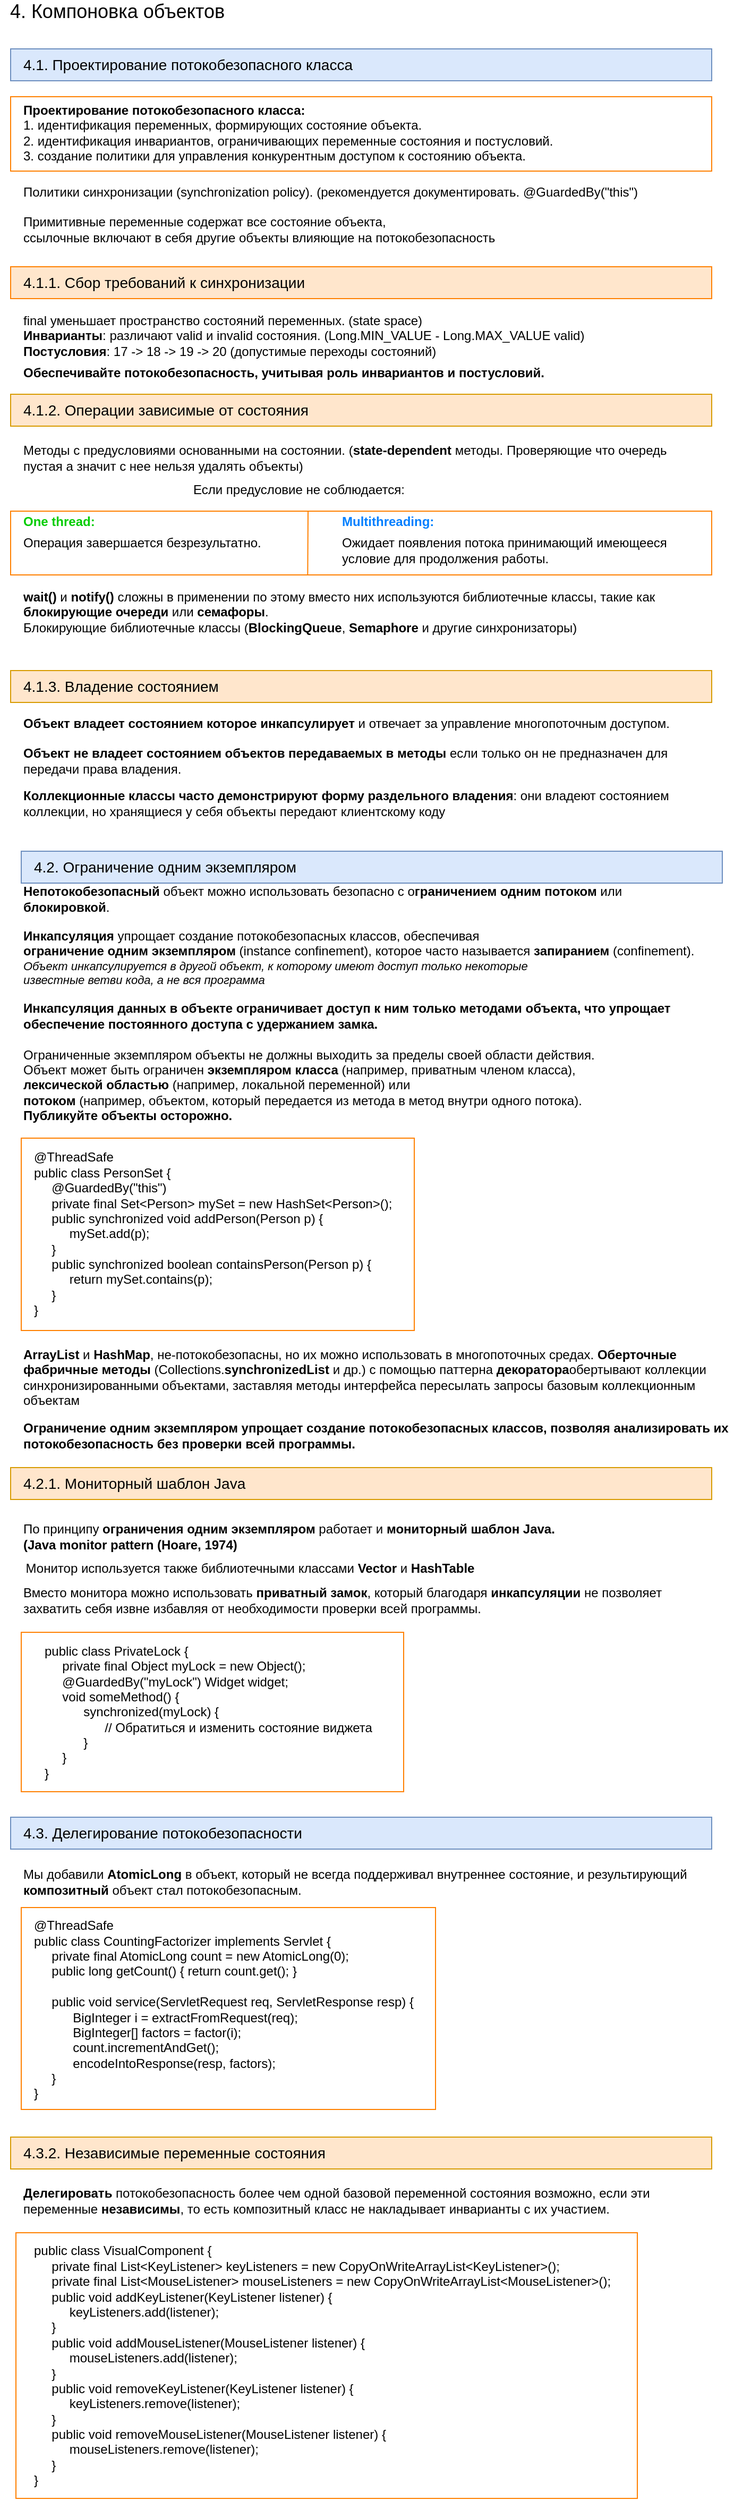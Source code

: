 <mxfile version="14.1.8" type="github">
  <diagram id="dARw1I-tyCDDxnHPdXPz" name="Page-1">
    <mxGraphModel dx="1185" dy="659" grid="1" gridSize="10" guides="1" tooltips="1" connect="1" arrows="1" fold="1" page="1" pageScale="1" pageWidth="827" pageHeight="1169" math="0" shadow="0">
      <root>
        <mxCell id="0" />
        <mxCell id="1" parent="0" />
        <mxCell id="QMmgmNxQZZJa730i63d_-65" value="" style="rounded=0;whiteSpace=wrap;html=1;strokeColor=#FF8000;align=left;" vertex="1" parent="1">
          <mxGeometry x="35" y="2130" width="585" height="250" as="geometry" />
        </mxCell>
        <mxCell id="QMmgmNxQZZJa730i63d_-57" value="" style="rounded=0;whiteSpace=wrap;html=1;strokeColor=#FF8000;align=left;" vertex="1" parent="1">
          <mxGeometry x="40" y="1824" width="390" height="190" as="geometry" />
        </mxCell>
        <mxCell id="QMmgmNxQZZJa730i63d_-49" value="" style="rounded=0;whiteSpace=wrap;html=1;strokeColor=#FF8000;align=left;" vertex="1" parent="1">
          <mxGeometry x="40" y="1565" width="360" height="150" as="geometry" />
        </mxCell>
        <mxCell id="QMmgmNxQZZJa730i63d_-43" value="" style="rounded=0;whiteSpace=wrap;html=1;align=left;fillColor=#ffe6cc;strokeColor=#d79b00;" vertex="1" parent="1">
          <mxGeometry x="30" y="660" width="660" height="30" as="geometry" />
        </mxCell>
        <mxCell id="QMmgmNxQZZJa730i63d_-40" value="" style="rounded=0;whiteSpace=wrap;html=1;strokeColor=#FF8000;align=left;" vertex="1" parent="1">
          <mxGeometry x="40" y="1100" width="370" height="181" as="geometry" />
        </mxCell>
        <mxCell id="QMmgmNxQZZJa730i63d_-33" value="" style="rounded=0;whiteSpace=wrap;html=1;strokeColor=#FF8000;align=left;" vertex="1" parent="1">
          <mxGeometry x="30" y="120" width="660" height="70" as="geometry" />
        </mxCell>
        <mxCell id="QMmgmNxQZZJa730i63d_-26" value="" style="rounded=0;whiteSpace=wrap;html=1;strokeColor=#FF8000;align=left;" vertex="1" parent="1">
          <mxGeometry x="30" y="510" width="660" height="60" as="geometry" />
        </mxCell>
        <mxCell id="QMmgmNxQZZJa730i63d_-16" value="" style="rounded=0;whiteSpace=wrap;html=1;align=left;fillColor=#ffe6cc;strokeColor=#FF8000;" vertex="1" parent="1">
          <mxGeometry x="30" y="280" width="660" height="30" as="geometry" />
        </mxCell>
        <mxCell id="QMmgmNxQZZJa730i63d_-12" value="" style="rounded=0;whiteSpace=wrap;html=1;align=left;fillColor=#ffe6cc;strokeColor=#d79b00;" vertex="1" parent="1">
          <mxGeometry x="30" y="400" width="660" height="30" as="geometry" />
        </mxCell>
        <mxCell id="QMmgmNxQZZJa730i63d_-1" value="&lt;font style=&quot;font-size: 18px&quot;&gt;4. Компоновка объектов&lt;/font&gt;" style="text;html=1;align=center;verticalAlign=middle;resizable=0;points=[];autosize=1;" vertex="1" parent="1">
          <mxGeometry x="20" y="30" width="220" height="20" as="geometry" />
        </mxCell>
        <mxCell id="QMmgmNxQZZJa730i63d_-3" value="&lt;div align=&quot;left&quot;&gt;&lt;b&gt;Проектирование потокобезопасного класса:&lt;/b&gt; &lt;br&gt;&lt;/div&gt;&lt;div align=&quot;left&quot;&gt;1. идентификация переменных, формирующих состояние объекта.&lt;br&gt;&lt;/div&gt;&lt;div align=&quot;left&quot;&gt;&lt;font color=&quot;#FF8000&quot;&gt;&lt;font color=&quot;#000000&quot;&gt;2. идентификация инвариантов, ограничивающих переменные состояния и постусловий.&amp;nbsp;&lt;/font&gt; &lt;/font&gt;&lt;br&gt;&lt;/div&gt;&lt;div align=&quot;left&quot;&gt;3. создание политики для управления конкурентным доступом к состоянию объекта.&lt;br&gt;&lt;/div&gt;" style="text;html=1;align=left;verticalAlign=middle;resizable=0;points=[];autosize=1;" vertex="1" parent="1">
          <mxGeometry x="40" y="124" width="520" height="60" as="geometry" />
        </mxCell>
        <mxCell id="QMmgmNxQZZJa730i63d_-4" value="Политики синхронизации (synchronization policy). (рекомендуется документировать. @GuardedBy(&quot;this&quot;)" style="text;html=1;align=left;verticalAlign=middle;resizable=0;points=[];autosize=1;" vertex="1" parent="1">
          <mxGeometry x="40" y="200" width="600" height="20" as="geometry" />
        </mxCell>
        <mxCell id="QMmgmNxQZZJa730i63d_-5" value="&lt;div&gt;Примитивные переменные содержат все состояние объекта, &lt;br&gt;&lt;/div&gt;&lt;div&gt;ссылочные включают в себя другие объекты влияющие на потокобезопасность&lt;/div&gt;" style="text;html=1;align=left;verticalAlign=middle;resizable=0;points=[];autosize=1;" vertex="1" parent="1">
          <mxGeometry x="40" y="230" width="470" height="30" as="geometry" />
        </mxCell>
        <mxCell id="QMmgmNxQZZJa730i63d_-6" value="&lt;div&gt;final уменьшает пространство состояний переменных. (state space) &lt;br&gt;&lt;/div&gt;&lt;div&gt;&lt;b&gt;Инварианты&lt;/b&gt;: различают valid и invalid состояния. (Long.MIN_VALUE - Long.MAX_VALUE valid)&lt;/div&gt;&lt;div&gt;&lt;b&gt;Постусловия&lt;/b&gt;: 17 -&amp;gt; 18 -&amp;gt; 19 -&amp;gt; 20 (допустимые переходы состояний)&lt;/div&gt;" style="text;html=1;align=left;verticalAlign=middle;resizable=0;points=[];autosize=1;" vertex="1" parent="1">
          <mxGeometry x="40" y="320" width="540" height="50" as="geometry" />
        </mxCell>
        <mxCell id="QMmgmNxQZZJa730i63d_-7" value="&lt;div align=&quot;left&quot;&gt;&lt;b&gt;Обеспечивайте потокобезопасность, учитывая роль инвариантов и постусловий.&lt;/b&gt;&lt;/div&gt;" style="text;html=1;align=left;verticalAlign=middle;resizable=0;points=[];autosize=1;" vertex="1" parent="1">
          <mxGeometry x="40" y="370" width="490" height="20" as="geometry" />
        </mxCell>
        <mxCell id="QMmgmNxQZZJa730i63d_-8" value="" style="rounded=0;whiteSpace=wrap;html=1;align=left;fillColor=#dae8fc;strokeColor=#6c8ebf;" vertex="1" parent="1">
          <mxGeometry x="30" y="75" width="660" height="30" as="geometry" />
        </mxCell>
        <mxCell id="QMmgmNxQZZJa730i63d_-10" value="&lt;font style=&quot;font-size: 14px&quot;&gt;4.1. Проектирование потокобезопасного класса&lt;br&gt;&lt;/font&gt;" style="text;html=1;align=left;verticalAlign=middle;resizable=0;points=[];autosize=1;" vertex="1" parent="1">
          <mxGeometry x="40" y="80" width="330" height="20" as="geometry" />
        </mxCell>
        <mxCell id="QMmgmNxQZZJa730i63d_-11" value="&lt;font style=&quot;font-size: 14px&quot;&gt;4.1.1. Сбор требований к синхронизации&lt;br&gt;&lt;/font&gt;" style="text;html=1;align=left;verticalAlign=middle;resizable=0;points=[];autosize=1;" vertex="1" parent="1">
          <mxGeometry x="40" y="285" width="290" height="20" as="geometry" />
        </mxCell>
        <mxCell id="QMmgmNxQZZJa730i63d_-15" value="&lt;font style=&quot;font-size: 14px&quot;&gt;4.1.2. Операции зависимые от состояния&lt;br&gt;&lt;/font&gt;" style="text;html=1;align=left;verticalAlign=middle;resizable=0;points=[];autosize=1;" vertex="1" parent="1">
          <mxGeometry x="40" y="405" width="290" height="20" as="geometry" />
        </mxCell>
        <mxCell id="QMmgmNxQZZJa730i63d_-17" value="&lt;div align=&quot;left&quot;&gt;Методы с предусловиями основанными на состоянии. (&lt;b&gt;state-dependent&lt;/b&gt; методы. Проверяющие что очередь &lt;br&gt;&lt;/div&gt;&lt;div align=&quot;left&quot;&gt;пустая а значит с нее нельзя удалять объекты) &lt;br&gt;&lt;/div&gt;" style="text;html=1;align=left;verticalAlign=middle;resizable=0;points=[];autosize=1;" vertex="1" parent="1">
          <mxGeometry x="40" y="445" width="630" height="30" as="geometry" />
        </mxCell>
        <mxCell id="QMmgmNxQZZJa730i63d_-18" value="Если предусловие не соблюдается: " style="text;html=1;align=left;verticalAlign=middle;resizable=0;points=[];autosize=1;" vertex="1" parent="1">
          <mxGeometry x="200" y="480" width="220" height="20" as="geometry" />
        </mxCell>
        <mxCell id="QMmgmNxQZZJa730i63d_-19" value="&lt;b&gt;&lt;font color=&quot;#00CC00&quot;&gt;One thread: &lt;/font&gt;&lt;/b&gt;" style="text;html=1;align=left;verticalAlign=middle;resizable=0;points=[];autosize=1;" vertex="1" parent="1">
          <mxGeometry x="40" y="510" width="80" height="20" as="geometry" />
        </mxCell>
        <mxCell id="QMmgmNxQZZJa730i63d_-20" value="&lt;b&gt;&lt;font color=&quot;#007FFF&quot;&gt;Multithreading: &lt;/font&gt;&lt;/b&gt;" style="text;html=1;align=left;verticalAlign=middle;resizable=0;points=[];autosize=1;" vertex="1" parent="1">
          <mxGeometry x="340" y="510" width="100" height="20" as="geometry" />
        </mxCell>
        <mxCell id="QMmgmNxQZZJa730i63d_-21" value="Операция завершается безрезультатно." style="text;html=1;align=left;verticalAlign=middle;resizable=0;points=[];autosize=1;" vertex="1" parent="1">
          <mxGeometry x="40" y="530" width="250" height="20" as="geometry" />
        </mxCell>
        <mxCell id="QMmgmNxQZZJa730i63d_-22" value="&lt;div&gt;Ожидает появления потока принимающий имеющееся &lt;br&gt;&lt;/div&gt;&lt;div&gt;условие для продолжения работы.&lt;br&gt;&lt;/div&gt;" style="text;html=1;align=left;verticalAlign=middle;resizable=0;points=[];autosize=1;" vertex="1" parent="1">
          <mxGeometry x="340" y="532" width="330" height="30" as="geometry" />
        </mxCell>
        <mxCell id="QMmgmNxQZZJa730i63d_-23" value="&lt;div align=&quot;left&quot;&gt;&lt;b&gt;wait()&lt;/b&gt; и &lt;b&gt;notify()&lt;/b&gt; сложны в применении по этому вместо них используются библиотечные классы, такие как &lt;br&gt;&lt;/div&gt;&lt;div align=&quot;left&quot;&gt;&lt;b&gt;блокирующие очереди&lt;/b&gt; или &lt;b&gt;семафоры&lt;/b&gt;. &lt;br&gt;&lt;/div&gt;&lt;div align=&quot;left&quot;&gt;Блокирующие библиотечные классы (&lt;b&gt;BlockingQueue&lt;/b&gt;, &lt;b&gt;Semaphore &lt;/b&gt;и другие синхронизаторы) &lt;/div&gt;" style="text;html=1;align=left;verticalAlign=middle;resizable=0;points=[];autosize=1;" vertex="1" parent="1">
          <mxGeometry x="40" y="580" width="620" height="50" as="geometry" />
        </mxCell>
        <mxCell id="QMmgmNxQZZJa730i63d_-27" value="" style="endArrow=none;html=1;fillColor=#ffe6cc;strokeColor=#FF8000;" edge="1" parent="1">
          <mxGeometry width="50" height="50" relative="1" as="geometry">
            <mxPoint x="309.66" y="570" as="sourcePoint" />
            <mxPoint x="310" y="510" as="targetPoint" />
          </mxGeometry>
        </mxCell>
        <mxCell id="QMmgmNxQZZJa730i63d_-28" value="&lt;div align=&quot;left&quot;&gt;&lt;b&gt;Объект владеет состоянием которое инкапсулирует&lt;/b&gt; и отвечает за управление многопоточным доступом.&lt;br&gt;&lt;/div&gt;" style="text;html=1;align=left;verticalAlign=middle;resizable=0;points=[];autosize=1;" vertex="1" parent="1">
          <mxGeometry x="40" y="700" width="620" height="20" as="geometry" />
        </mxCell>
        <mxCell id="QMmgmNxQZZJa730i63d_-29" value="&lt;div&gt;&lt;b&gt;Объект не владеет состоянием объектов передаваемых в методы&lt;/b&gt; если только он не предназначен для&lt;/div&gt;&lt;div&gt;передачи права владения.&lt;br&gt;&lt;/div&gt;" style="text;html=1;align=left;verticalAlign=middle;resizable=0;points=[];autosize=1;" vertex="1" parent="1">
          <mxGeometry x="40" y="730" width="620" height="30" as="geometry" />
        </mxCell>
        <mxCell id="QMmgmNxQZZJa730i63d_-30" value="&lt;div&gt;&lt;b&gt;Коллекционные классы часто демонстрируют форму раздельного владения&lt;/b&gt;: они владеют состоянием &lt;br&gt;&lt;/div&gt;&lt;div&gt;коллекции, но хранящиеся у себя объекты передают клиентскому коду&lt;/div&gt;" style="text;html=1;align=left;verticalAlign=middle;resizable=0;points=[];autosize=1;" vertex="1" parent="1">
          <mxGeometry x="40" y="770" width="620" height="30" as="geometry" />
        </mxCell>
        <mxCell id="QMmgmNxQZZJa730i63d_-34" value="&lt;div&gt;&lt;b&gt;Непотокобезопасный &lt;/b&gt;объект можно использовать безопасно с о&lt;b&gt;граничением одним потоком&lt;/b&gt; или &lt;br&gt;&lt;/div&gt;&lt;div&gt;&lt;b&gt;блокировкой&lt;/b&gt;. &lt;/div&gt;" style="text;html=1;align=left;verticalAlign=middle;resizable=0;points=[];autosize=1;" vertex="1" parent="1">
          <mxGeometry x="40" y="860" width="580" height="30" as="geometry" />
        </mxCell>
        <mxCell id="QMmgmNxQZZJa730i63d_-36" value="&lt;div&gt;&lt;b&gt;Инкапсуляция &lt;/b&gt;упрощает создание потокобезопасных классов, обеспечивая &lt;br&gt;&lt;/div&gt;&lt;div&gt;&lt;b&gt;ограничение одним экземпляром&lt;/b&gt; (instance confinement), которое часто называется &lt;b&gt;запиранием &lt;/b&gt;(confinement).&lt;/div&gt;&lt;div style=&quot;font-size: 11px&quot;&gt;&lt;font style=&quot;font-size: 11px&quot;&gt;&lt;i&gt;Объект инкапсулируется в другой объект, к которому имеют доступ только некоторые &lt;br&gt;&lt;/i&gt;&lt;/font&gt;&lt;/div&gt;&lt;div style=&quot;font-size: 11px&quot;&gt;&lt;font style=&quot;font-size: 11px&quot;&gt;&lt;i&gt;известные ветви кода, а не вся программа&lt;/i&gt;&lt;/font&gt;&lt;br&gt;&lt;/div&gt;" style="text;html=1;align=left;verticalAlign=middle;resizable=0;points=[];autosize=1;" vertex="1" parent="1">
          <mxGeometry x="40" y="900" width="650" height="60" as="geometry" />
        </mxCell>
        <mxCell id="QMmgmNxQZZJa730i63d_-37" value="&lt;div&gt;&lt;b&gt;Инкапсуляция данных в объекте ограничивает доступ к ним только методами объекта, что упрощает &lt;br&gt;&lt;/b&gt;&lt;/div&gt;&lt;div&gt;&lt;b&gt;обеспечение постоянного доступа с удержанием замка.&lt;/b&gt;&lt;/div&gt;" style="text;html=1;align=left;verticalAlign=middle;resizable=0;points=[];autosize=1;" vertex="1" parent="1">
          <mxGeometry x="40" y="970" width="610" height="30" as="geometry" />
        </mxCell>
        <mxCell id="QMmgmNxQZZJa730i63d_-38" value="&lt;div align=&quot;left&quot;&gt;Ограниченные экземпляром объекты не должны выходить за пределы своей области действия. &lt;br&gt;&lt;/div&gt;&lt;div align=&quot;left&quot;&gt;Объект может быть ограничен &lt;b&gt;экземпляром класса &lt;/b&gt;(например, приватным членом класса), &lt;br&gt;&lt;/div&gt;&lt;div align=&quot;left&quot;&gt;&lt;b&gt;лексической областью&lt;/b&gt; (например, локальной переменной) или &lt;br&gt;&lt;/div&gt;&lt;div align=&quot;left&quot;&gt;&lt;b&gt;потоком &lt;/b&gt;(например, объектом, который передается из метода в метод внутри одного потока). &lt;br&gt;&lt;/div&gt;&lt;div align=&quot;left&quot;&gt;&lt;b&gt;Публикуйте объекты осторожно.&lt;/b&gt;&lt;/div&gt;" style="text;html=1;align=left;verticalAlign=middle;resizable=0;points=[];autosize=1;" vertex="1" parent="1">
          <mxGeometry x="40" y="1010" width="570" height="80" as="geometry" />
        </mxCell>
        <mxCell id="QMmgmNxQZZJa730i63d_-39" value="&lt;div align=&quot;left&quot;&gt;@ThreadSafe&lt;br&gt;public class PersonSet {&lt;br&gt;&amp;nbsp;&amp;nbsp;&amp;nbsp;&amp;nbsp; @GuardedBy(&quot;this&quot;)&lt;br&gt;&amp;nbsp;&amp;nbsp;&amp;nbsp;&amp;nbsp; private final Set&amp;lt;Person&amp;gt; mySet = new HashSet&amp;lt;Person&amp;gt;();&lt;br&gt;&amp;nbsp;&amp;nbsp;&amp;nbsp;&amp;nbsp; public synchronized void addPerson(Person p) {&lt;br&gt;&amp;nbsp;&amp;nbsp;&amp;nbsp;&amp;nbsp;&amp;nbsp;&amp;nbsp;&amp;nbsp;&amp;nbsp;&amp;nbsp; mySet.add(p);&lt;br&gt;&amp;nbsp;&amp;nbsp;&amp;nbsp;&amp;nbsp; }&lt;br&gt;&amp;nbsp;&amp;nbsp;&amp;nbsp;&amp;nbsp; public synchronized boolean containsPerson(Person p) {&lt;br&gt;&amp;nbsp;&amp;nbsp;&amp;nbsp;&amp;nbsp;&amp;nbsp;&amp;nbsp;&amp;nbsp;&amp;nbsp;&amp;nbsp; return mySet.contains(p);&lt;br&gt;&amp;nbsp;&amp;nbsp;&amp;nbsp;&amp;nbsp; }&lt;br&gt;}&lt;/div&gt;" style="text;html=1;align=left;verticalAlign=middle;resizable=0;points=[];autosize=1;" vertex="1" parent="1">
          <mxGeometry x="50" y="1110" width="360" height="160" as="geometry" />
        </mxCell>
        <mxCell id="QMmgmNxQZZJa730i63d_-41" value="&lt;div align=&quot;left&quot;&gt;&lt;b&gt;ArrayList &lt;/b&gt;и &lt;b&gt;HashMap&lt;/b&gt;, не-потокобезопасны, но их можно использовать в многопоточных средах. &lt;b&gt;Оберточные &lt;br&gt;&lt;/b&gt;&lt;/div&gt;&lt;div align=&quot;left&quot;&gt;&lt;b&gt;фабричные методы&lt;/b&gt; (Collections.&lt;b&gt;synchronizedList &lt;/b&gt;и др.) с помощью паттерна &lt;b&gt;декоратора&lt;/b&gt;обертывают коллекции &lt;br&gt;&lt;/div&gt;&lt;div align=&quot;left&quot;&gt;синхронизированными объектами, заставляя методы интерфейса пересылать запросы базовым коллекционным &lt;br&gt;&lt;/div&gt;&lt;div align=&quot;left&quot;&gt;объектам&lt;/div&gt;" style="text;html=1;align=left;verticalAlign=middle;resizable=0;points=[];autosize=1;" vertex="1" parent="1">
          <mxGeometry x="40" y="1295" width="670" height="60" as="geometry" />
        </mxCell>
        <mxCell id="QMmgmNxQZZJa730i63d_-42" value="&lt;div align=&quot;left&quot;&gt;&lt;b&gt;Ограничение одним экземпляром упрощает создание потокобезопасных классов, позволяя анализировать их &lt;br&gt;&lt;/b&gt;&lt;/div&gt;&lt;div align=&quot;left&quot;&gt;&lt;b&gt;потокобезопасность без проверки всей программы.&lt;/b&gt;&lt;/div&gt;" style="text;html=1;align=left;verticalAlign=middle;resizable=0;points=[];autosize=1;" vertex="1" parent="1">
          <mxGeometry x="40" y="1365" width="670" height="30" as="geometry" />
        </mxCell>
        <mxCell id="QMmgmNxQZZJa730i63d_-44" value="&lt;font style=&quot;font-size: 14px&quot;&gt;4.1.3. Владение состоянием&lt;br&gt;&lt;/font&gt;" style="text;html=1;align=left;verticalAlign=middle;resizable=0;points=[];autosize=1;" vertex="1" parent="1">
          <mxGeometry x="40" y="665" width="200" height="20" as="geometry" />
        </mxCell>
        <mxCell id="QMmgmNxQZZJa730i63d_-45" value="&lt;div align=&quot;left&quot;&gt;По принципу &lt;b&gt;ограничения одним экземпляром&lt;/b&gt; работает и &lt;b&gt;мониторный шаблон Java. &lt;br&gt;&lt;/b&gt;&lt;/div&gt;&lt;div align=&quot;left&quot;&gt;&lt;b&gt;(Java monitor pattern (Hoare, 1974)&lt;/b&gt;&lt;/div&gt;" style="text;html=1;align=left;verticalAlign=middle;resizable=0;points=[];autosize=1;" vertex="1" parent="1">
          <mxGeometry x="40" y="1460" width="510" height="30" as="geometry" />
        </mxCell>
        <mxCell id="QMmgmNxQZZJa730i63d_-46" value="Монитор используется также библиотечными классами &lt;b&gt;Vector &lt;/b&gt;и &lt;b&gt;HashTable&lt;/b&gt;" style="text;html=1;align=center;verticalAlign=middle;resizable=0;points=[];autosize=1;" vertex="1" parent="1">
          <mxGeometry x="30" y="1495" width="450" height="20" as="geometry" />
        </mxCell>
        <mxCell id="QMmgmNxQZZJa730i63d_-47" value="&lt;div align=&quot;left&quot;&gt;Вместо монитора можно использовать &lt;b&gt;приватный замок&lt;/b&gt;, который благодаря &lt;b&gt;инкапсуляции &lt;/b&gt;не позволяет &lt;br&gt;&lt;/div&gt;&lt;div align=&quot;left&quot;&gt;захватить себя извне избавляя от необходимости проверки всей программы. &lt;br&gt;&lt;/div&gt;" style="text;html=1;align=left;verticalAlign=middle;resizable=0;points=[];autosize=1;" vertex="1" parent="1">
          <mxGeometry x="40" y="1520" width="630" height="30" as="geometry" />
        </mxCell>
        <mxCell id="QMmgmNxQZZJa730i63d_-48" value="&lt;div align=&quot;left&quot;&gt;public class PrivateLock {&lt;br&gt;&amp;nbsp;&amp;nbsp;&amp;nbsp;&amp;nbsp; private final Object myLock = new Object();&lt;br&gt;&amp;nbsp;&amp;nbsp;&amp;nbsp;&amp;nbsp; @GuardedBy(&quot;myLock&quot;) Widget widget;&lt;br&gt;&amp;nbsp;&amp;nbsp;&amp;nbsp;&amp;nbsp; void someMethod() {&lt;br&gt;&amp;nbsp;&amp;nbsp;&amp;nbsp;&amp;nbsp;&amp;nbsp;&amp;nbsp;&amp;nbsp;&amp;nbsp;&amp;nbsp;&amp;nbsp; synchronized(myLock) {&lt;br&gt;&amp;nbsp;&amp;nbsp;&amp;nbsp;&amp;nbsp;&amp;nbsp;&amp;nbsp;&amp;nbsp;&amp;nbsp;&amp;nbsp;&amp;nbsp;&amp;nbsp;&amp;nbsp;&amp;nbsp;&amp;nbsp;&amp;nbsp;&amp;nbsp; // Обратиться и изменить состояние виджета&lt;br&gt;&amp;nbsp;&amp;nbsp;&amp;nbsp;&amp;nbsp;&amp;nbsp;&amp;nbsp;&amp;nbsp;&amp;nbsp;&amp;nbsp;&amp;nbsp; }&lt;br&gt;&amp;nbsp;&amp;nbsp;&amp;nbsp;&amp;nbsp; }&lt;br&gt;}&lt;/div&gt;" style="text;html=1;align=left;verticalAlign=middle;resizable=0;points=[];autosize=1;" vertex="1" parent="1">
          <mxGeometry x="60" y="1575" width="320" height="130" as="geometry" />
        </mxCell>
        <mxCell id="QMmgmNxQZZJa730i63d_-53" value="" style="group" vertex="1" connectable="0" parent="1">
          <mxGeometry x="40" y="830" width="660" height="30" as="geometry" />
        </mxCell>
        <mxCell id="QMmgmNxQZZJa730i63d_-54" value="" style="rounded=0;whiteSpace=wrap;html=1;align=left;fillColor=#dae8fc;strokeColor=#6c8ebf;" vertex="1" parent="QMmgmNxQZZJa730i63d_-53">
          <mxGeometry width="660" height="30" as="geometry" />
        </mxCell>
        <mxCell id="QMmgmNxQZZJa730i63d_-55" value="&lt;font style=&quot;font-size: 14px&quot;&gt;4.2. Ограничение одним экземпляром&lt;br&gt;&lt;/font&gt;" style="text;html=1;align=left;verticalAlign=middle;resizable=0;points=[];autosize=1;" vertex="1" parent="QMmgmNxQZZJa730i63d_-53">
          <mxGeometry x="10" y="5" width="270" height="20" as="geometry" />
        </mxCell>
        <mxCell id="QMmgmNxQZZJa730i63d_-31" value="" style="rounded=0;whiteSpace=wrap;html=1;align=left;fillColor=#dae8fc;strokeColor=#6c8ebf;" vertex="1" parent="1">
          <mxGeometry x="30" y="1739" width="660" height="30" as="geometry" />
        </mxCell>
        <mxCell id="QMmgmNxQZZJa730i63d_-32" value="&lt;font style=&quot;font-size: 14px&quot;&gt;4.3. Делегирование потокобезопасности&lt;br&gt;&lt;/font&gt;" style="text;html=1;align=left;verticalAlign=middle;resizable=0;points=[];autosize=1;" vertex="1" parent="1">
          <mxGeometry x="40" y="1744" width="280" height="20" as="geometry" />
        </mxCell>
        <mxCell id="QMmgmNxQZZJa730i63d_-56" value="&lt;div align=&quot;left&quot;&gt;@ThreadSafe&lt;br&gt;public class CountingFactorizer implements Servlet {&lt;br&gt;&amp;nbsp;&amp;nbsp;&amp;nbsp;&amp;nbsp; private final AtomicLong count = new AtomicLong(0);&lt;br&gt;&amp;nbsp;&amp;nbsp;&amp;nbsp;&amp;nbsp; public long getCount() { return count.get(); }&lt;br&gt;&amp;nbsp;&amp;nbsp;&amp;nbsp;&amp;nbsp; &lt;br&gt;&lt;/div&gt;&lt;div align=&quot;left&quot;&gt;&amp;nbsp;&amp;nbsp;&amp;nbsp;&amp;nbsp; public void service(ServletRequest req, ServletResponse resp) {&lt;br&gt;&amp;nbsp;&amp;nbsp;&amp;nbsp;&amp;nbsp;&amp;nbsp;&amp;nbsp;&amp;nbsp;&amp;nbsp;&amp;nbsp;&amp;nbsp; BigInteger i = extractFromRequest(req);&lt;br&gt;&amp;nbsp;&amp;nbsp;&amp;nbsp;&amp;nbsp;&amp;nbsp;&amp;nbsp;&amp;nbsp;&amp;nbsp;&amp;nbsp;&amp;nbsp; BigInteger[] factors = factor(i);&lt;br&gt;&amp;nbsp;&amp;nbsp;&amp;nbsp;&amp;nbsp;&amp;nbsp;&amp;nbsp;&amp;nbsp;&amp;nbsp;&amp;nbsp;&amp;nbsp; count.incrementAndGet();&lt;br&gt;&amp;nbsp;&amp;nbsp;&amp;nbsp;&amp;nbsp;&amp;nbsp;&amp;nbsp;&amp;nbsp;&amp;nbsp;&amp;nbsp;&amp;nbsp; encodeIntoResponse(resp, factors);&lt;br&gt;&amp;nbsp;&amp;nbsp;&amp;nbsp;&amp;nbsp; }&lt;br&gt;}&lt;/div&gt;" style="text;html=1;align=left;verticalAlign=middle;resizable=0;points=[];autosize=1;" vertex="1" parent="1">
          <mxGeometry x="50" y="1835" width="380" height="170" as="geometry" />
        </mxCell>
        <mxCell id="QMmgmNxQZZJa730i63d_-58" value="&lt;div align=&quot;left&quot;&gt;Мы добавили &lt;b&gt;AtomicLong &lt;/b&gt;в объект, который не всегда поддерживал внутреннее состояние, и результирующий &lt;br&gt;&lt;/div&gt;&lt;div align=&quot;left&quot;&gt;&lt;b&gt;композитный &lt;/b&gt;объект стал потокобезопасным.&lt;/div&gt;" style="text;html=1;align=left;verticalAlign=middle;resizable=0;points=[];autosize=1;" vertex="1" parent="1">
          <mxGeometry x="40" y="1785" width="640" height="30" as="geometry" />
        </mxCell>
        <mxCell id="QMmgmNxQZZJa730i63d_-59" value="" style="group" vertex="1" connectable="0" parent="1">
          <mxGeometry x="30" y="1410" width="660" height="30" as="geometry" />
        </mxCell>
        <mxCell id="QMmgmNxQZZJa730i63d_-24" value="" style="rounded=0;whiteSpace=wrap;html=1;align=left;fillColor=#ffe6cc;strokeColor=#d79b00;" vertex="1" parent="QMmgmNxQZZJa730i63d_-59">
          <mxGeometry width="660" height="30" as="geometry" />
        </mxCell>
        <mxCell id="QMmgmNxQZZJa730i63d_-25" value="&lt;font style=&quot;font-size: 14px&quot;&gt;4.2.1. Мониторный шаблон Java&lt;br&gt;&lt;/font&gt;" style="text;html=1;align=left;verticalAlign=middle;resizable=0;points=[];autosize=1;" vertex="1" parent="QMmgmNxQZZJa730i63d_-59">
          <mxGeometry x="10" y="5" width="230" height="20" as="geometry" />
        </mxCell>
        <mxCell id="QMmgmNxQZZJa730i63d_-61" value="" style="rounded=0;whiteSpace=wrap;html=1;align=left;fillColor=#ffe6cc;strokeColor=#d79b00;" vertex="1" parent="1">
          <mxGeometry x="30" y="2040" width="660" height="30" as="geometry" />
        </mxCell>
        <mxCell id="QMmgmNxQZZJa730i63d_-62" value="&lt;font style=&quot;font-size: 14px&quot;&gt;4.3.2. Независимые переменные состояния&lt;br&gt;&lt;/font&gt;" style="text;html=1;align=left;verticalAlign=middle;resizable=0;points=[];autosize=1;" vertex="1" parent="1">
          <mxGeometry x="40" y="2045" width="310" height="20" as="geometry" />
        </mxCell>
        <mxCell id="QMmgmNxQZZJa730i63d_-63" value="&lt;div align=&quot;left&quot;&gt;&lt;b&gt;Делегировать &lt;/b&gt;потокобезопасность более чем одной базовой переменной состояния возможно, если эти &lt;br&gt;&lt;/div&gt;&lt;div align=&quot;left&quot;&gt;переменные &lt;b&gt;независимы&lt;/b&gt;, то есть композитный класс не накладывает инварианты с их участием.&lt;/div&gt;" style="text;html=1;align=left;verticalAlign=middle;resizable=0;points=[];autosize=1;" vertex="1" parent="1">
          <mxGeometry x="40" y="2085" width="620" height="30" as="geometry" />
        </mxCell>
        <mxCell id="QMmgmNxQZZJa730i63d_-64" value="&lt;div align=&quot;left&quot;&gt;public class VisualComponent {&lt;br&gt;&amp;nbsp;&amp;nbsp;&amp;nbsp;&amp;nbsp; private final List&amp;lt;KeyListener&amp;gt; keyListeners = new CopyOnWriteArrayList&amp;lt;KeyListener&amp;gt;();&lt;br&gt;&amp;nbsp;&amp;nbsp;&amp;nbsp;&amp;nbsp; private final List&amp;lt;MouseListener&amp;gt; mouseListeners = new CopyOnWriteArrayList&amp;lt;MouseListener&amp;gt;();&lt;/div&gt;&lt;div align=&quot;left&quot;&gt;&amp;nbsp;&amp;nbsp;&amp;nbsp;&amp;nbsp; public void addKeyListener(KeyListener listener) {&lt;br&gt;&amp;nbsp;&amp;nbsp;&amp;nbsp;&amp;nbsp;&amp;nbsp;&amp;nbsp;&amp;nbsp;&amp;nbsp;&amp;nbsp; keyListeners.add(listener);&lt;br&gt;&amp;nbsp;&amp;nbsp;&amp;nbsp;&amp;nbsp; }&lt;br&gt;&amp;nbsp;&amp;nbsp;&amp;nbsp;&amp;nbsp; public void addMouseListener(MouseListener listener) {&lt;br&gt;&amp;nbsp;&amp;nbsp;&amp;nbsp;&amp;nbsp; &amp;nbsp;&amp;nbsp;&amp;nbsp;&amp;nbsp; mouseListeners.add(listener);&lt;br&gt;&amp;nbsp;&amp;nbsp;&amp;nbsp;&amp;nbsp; }&lt;br&gt;&amp;nbsp;&amp;nbsp;&amp;nbsp;&amp;nbsp; public void removeKeyListener(KeyListener listener) {&lt;br&gt;&amp;nbsp;&amp;nbsp;&amp;nbsp;&amp;nbsp; &amp;nbsp;&amp;nbsp;&amp;nbsp;&amp;nbsp; keyListeners.remove(listener);&lt;br&gt;&amp;nbsp;&amp;nbsp;&amp;nbsp;&amp;nbsp; }&lt;br&gt;&amp;nbsp;&amp;nbsp;&amp;nbsp;&amp;nbsp; public void removeMouseListener(MouseListener listener) {&lt;br&gt;&amp;nbsp;&amp;nbsp;&amp;nbsp;&amp;nbsp; &amp;nbsp;&amp;nbsp;&amp;nbsp;&amp;nbsp; mouseListeners.remove(listener);&lt;br&gt;&amp;nbsp;&amp;nbsp;&amp;nbsp;&amp;nbsp; }&lt;br&gt;}&lt;br&gt;&lt;/div&gt;" style="text;html=1;align=left;verticalAlign=middle;resizable=0;points=[];autosize=1;" vertex="1" parent="1">
          <mxGeometry x="50" y="2140" width="570" height="230" as="geometry" />
        </mxCell>
      </root>
    </mxGraphModel>
  </diagram>
</mxfile>

